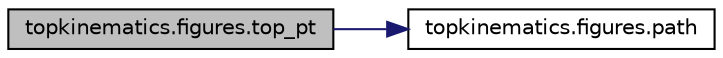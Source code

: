 digraph "topkinematics.figures.top_pt"
{
 // INTERACTIVE_SVG=YES
 // LATEX_PDF_SIZE
  edge [fontname="Helvetica",fontsize="10",labelfontname="Helvetica",labelfontsize="10"];
  node [fontname="Helvetica",fontsize="10",shape=record];
  rankdir="LR";
  Node1 [label="topkinematics.figures.top_pt",height=0.2,width=0.4,color="black", fillcolor="grey75", style="filled", fontcolor="black",tooltip=" "];
  Node1 -> Node2 [color="midnightblue",fontsize="10",style="solid",fontname="Helvetica"];
  Node2 [label="topkinematics.figures.path",height=0.2,width=0.4,color="black", fillcolor="white", style="filled",URL="$namespacetopkinematics_1_1figures.html#a427990efa237130a61a87e720da80640",tooltip=" "];
}
